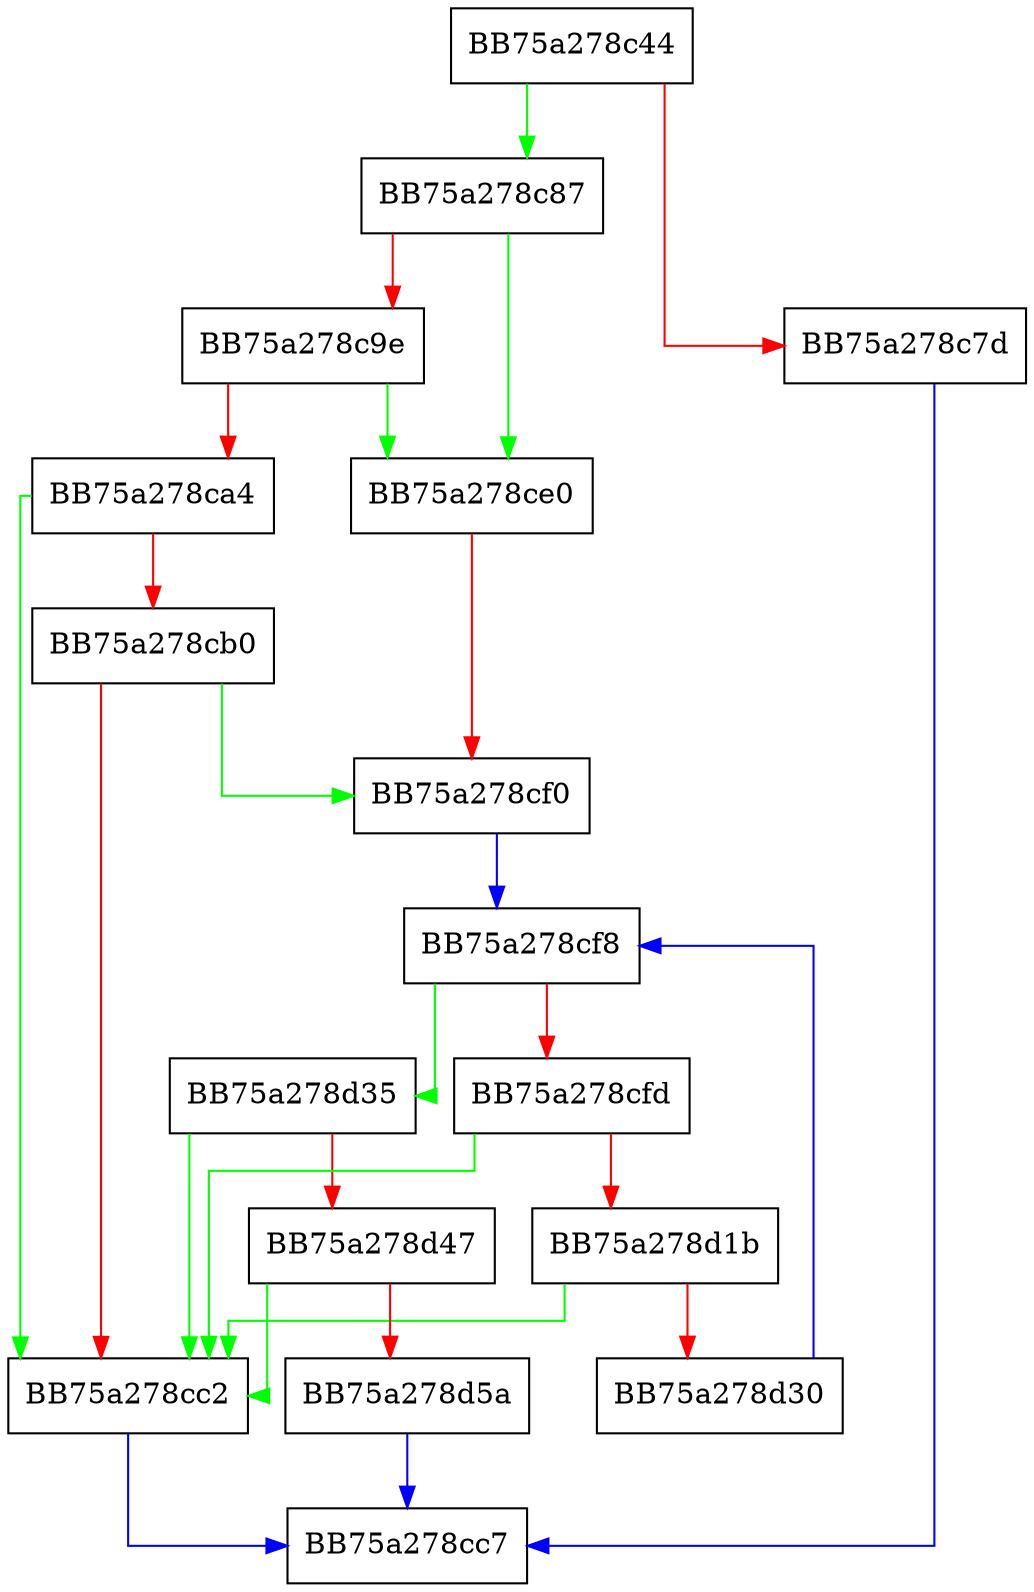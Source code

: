 digraph isDate {
  node [shape="box"];
  graph [splines=ortho];
  BB75a278c44 -> BB75a278c87 [color="green"];
  BB75a278c44 -> BB75a278c7d [color="red"];
  BB75a278c7d -> BB75a278cc7 [color="blue"];
  BB75a278c87 -> BB75a278ce0 [color="green"];
  BB75a278c87 -> BB75a278c9e [color="red"];
  BB75a278c9e -> BB75a278ce0 [color="green"];
  BB75a278c9e -> BB75a278ca4 [color="red"];
  BB75a278ca4 -> BB75a278cc2 [color="green"];
  BB75a278ca4 -> BB75a278cb0 [color="red"];
  BB75a278cb0 -> BB75a278cf0 [color="green"];
  BB75a278cb0 -> BB75a278cc2 [color="red"];
  BB75a278cc2 -> BB75a278cc7 [color="blue"];
  BB75a278ce0 -> BB75a278cf0 [color="red"];
  BB75a278cf0 -> BB75a278cf8 [color="blue"];
  BB75a278cf8 -> BB75a278d35 [color="green"];
  BB75a278cf8 -> BB75a278cfd [color="red"];
  BB75a278cfd -> BB75a278cc2 [color="green"];
  BB75a278cfd -> BB75a278d1b [color="red"];
  BB75a278d1b -> BB75a278cc2 [color="green"];
  BB75a278d1b -> BB75a278d30 [color="red"];
  BB75a278d30 -> BB75a278cf8 [color="blue"];
  BB75a278d35 -> BB75a278cc2 [color="green"];
  BB75a278d35 -> BB75a278d47 [color="red"];
  BB75a278d47 -> BB75a278cc2 [color="green"];
  BB75a278d47 -> BB75a278d5a [color="red"];
  BB75a278d5a -> BB75a278cc7 [color="blue"];
}